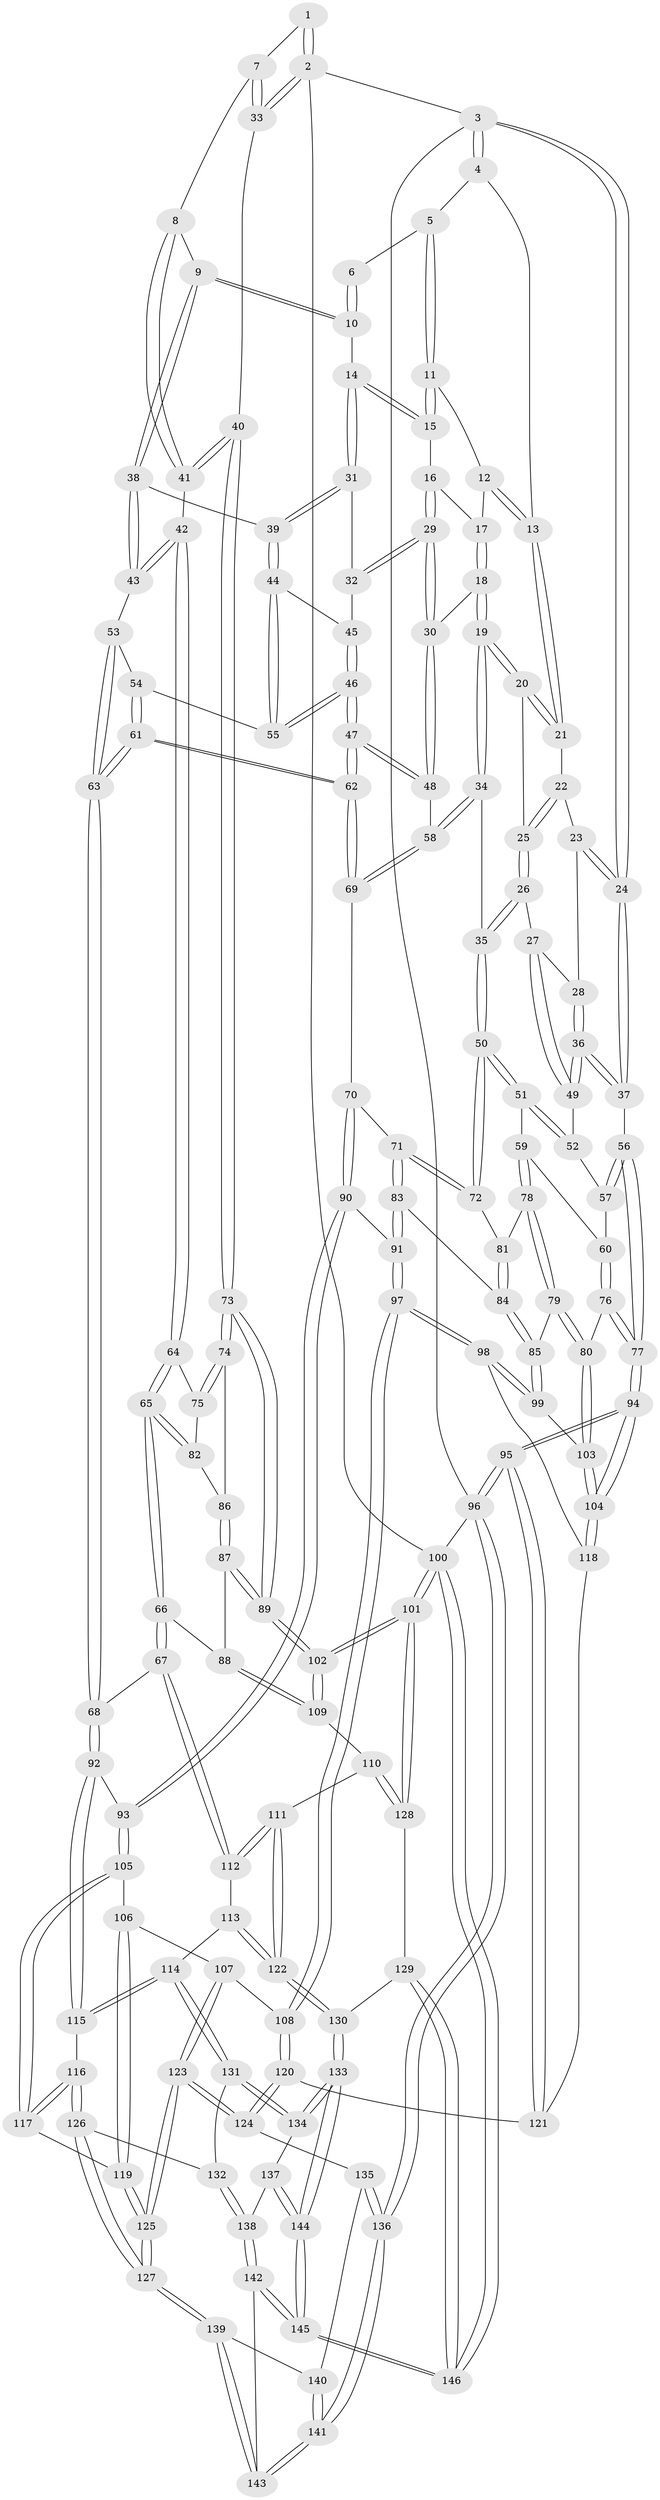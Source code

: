 // Generated by graph-tools (version 1.1) at 2025/27/03/15/25 16:27:56]
// undirected, 146 vertices, 362 edges
graph export_dot {
graph [start="1"]
  node [color=gray90,style=filled];
  1 [pos="+0.9100439727850319+0"];
  2 [pos="+1+0"];
  3 [pos="+0+0"];
  4 [pos="+0.20765928486630303+0"];
  5 [pos="+0.6371379728064+0"];
  6 [pos="+0.6538632092627991+0"];
  7 [pos="+0.8553565334726465+0.16796704791304862"];
  8 [pos="+0.8351094488275509+0.20445040824450142"];
  9 [pos="+0.7563657671299375+0.22036671398985158"];
  10 [pos="+0.7431939588481922+0.2104477539170117"];
  11 [pos="+0.5828475768941718+0"];
  12 [pos="+0.3971477086138218+0.07243304135681454"];
  13 [pos="+0.2701964792827054+0.05366621767267113"];
  14 [pos="+0.6603212439609206+0.19796167754748745"];
  15 [pos="+0.5603710908932455+0.14806950162840934"];
  16 [pos="+0.5591522804115661+0.14929018326426557"];
  17 [pos="+0.4151411681705807+0.11141786100674504"];
  18 [pos="+0.40896573184166013+0.282426192822747"];
  19 [pos="+0.37495589020553977+0.2911645165095633"];
  20 [pos="+0.26139493951911386+0.15767767469256602"];
  21 [pos="+0.2699644788066194+0.05434692705085103"];
  22 [pos="+0.04835021789396018+0.11311250166478828"];
  23 [pos="+0.04640470725686935+0.11272124780479367"];
  24 [pos="+0+0"];
  25 [pos="+0.18718661890288393+0.1954694343507143"];
  26 [pos="+0.12742044387479926+0.29659301630456036"];
  27 [pos="+0.11392851116677444+0.3017094572384083"];
  28 [pos="+0.06575095944674583+0.23901701606289857"];
  29 [pos="+0.4747091417264639+0.2755961792874021"];
  30 [pos="+0.4588596653964588+0.28238919833244097"];
  31 [pos="+0.6075892426155278+0.2922523435112424"];
  32 [pos="+0.5383693053350967+0.30002143016887933"];
  33 [pos="+1+0.1340151666423391"];
  34 [pos="+0.31747201629590044+0.3761113921250697"];
  35 [pos="+0.3151875470800699+0.377627842837106"];
  36 [pos="+0+0.23442324190813488"];
  37 [pos="+0+0.21439147574535994"];
  38 [pos="+0.7234767569524997+0.3235518546642924"];
  39 [pos="+0.6989101287764719+0.3320452718221902"];
  40 [pos="+1+0.38032865234133045"];
  41 [pos="+0.9479367289334728+0.3324636902148395"];
  42 [pos="+0.8147432511110825+0.4237104270486355"];
  43 [pos="+0.7917959292983049+0.4159878308687834"];
  44 [pos="+0.6594251754760789+0.37220270361578406"];
  45 [pos="+0.5791621862898166+0.35237854856124606"];
  46 [pos="+0.580863489485686+0.4710268483403143"];
  47 [pos="+0.5805389923149137+0.4715130872127932"];
  48 [pos="+0.4960221088556749+0.38612055374709786"];
  49 [pos="+0.10430674223395471+0.3143299889702099"];
  50 [pos="+0.2639701891572438+0.467714403333165"];
  51 [pos="+0.1735361299291037+0.4548493959984016"];
  52 [pos="+0.1007463296788054+0.32298216737214747"];
  53 [pos="+0.7761152323121051+0.42646966407836295"];
  54 [pos="+0.704336210698642+0.44946456133851537"];
  55 [pos="+0.6445503568112989+0.41786197637771205"];
  56 [pos="+0+0.39793747564431936"];
  57 [pos="+0.043699368262376366+0.3839144330190221"];
  58 [pos="+0.44469925979618186+0.4885622633790546"];
  59 [pos="+0.10472396497521227+0.4827163883560027"];
  60 [pos="+0.07418720218028182+0.4719178065740759"];
  61 [pos="+0.6355047890614869+0.6112768111404051"];
  62 [pos="+0.5715810824088217+0.5571121716126746"];
  63 [pos="+0.6566337705329788+0.6365262830168716"];
  64 [pos="+0.8343886809273076+0.4853624559695056"];
  65 [pos="+0.7993630505235013+0.5993929326433827"];
  66 [pos="+0.7490427211077834+0.6629529413277931"];
  67 [pos="+0.7211688467709771+0.6703154367733816"];
  68 [pos="+0.66513094267621+0.6500310918833787"];
  69 [pos="+0.4794784811324019+0.5572313531884557"];
  70 [pos="+0.47120444616988166+0.5629073876512143"];
  71 [pos="+0.2787609984433188+0.5271066847460303"];
  72 [pos="+0.264864234746129+0.4783093630655668"];
  73 [pos="+1+0.4744151357935855"];
  74 [pos="+1+0.5141658570105204"];
  75 [pos="+0.9630810187886847+0.5167355324491496"];
  76 [pos="+0+0.6008253334447871"];
  77 [pos="+0+0.5970188662330356"];
  78 [pos="+0.1220948620370366+0.56871069772359"];
  79 [pos="+0.03472723352079665+0.6260383175177598"];
  80 [pos="+0.00331268384022349+0.6342112164628777"];
  81 [pos="+0.12303893359966997+0.5689382071312366"];
  82 [pos="+0.8678145177642228+0.5868373283789312"];
  83 [pos="+0.27076961429029844+0.581160330988897"];
  84 [pos="+0.17167578349520143+0.60487820864901"];
  85 [pos="+0.157565107594835+0.6679384859691365"];
  86 [pos="+0.9282746525674744+0.6067241236173407"];
  87 [pos="+0.9170824574563501+0.7112180024171207"];
  88 [pos="+0.8895530699167332+0.7159616890577721"];
  89 [pos="+1+0.7436273883149457"];
  90 [pos="+0.4112410704245305+0.656504353770589"];
  91 [pos="+0.30269670665565385+0.675808490962001"];
  92 [pos="+0.5638586861207047+0.7501029149273657"];
  93 [pos="+0.48171725769557355+0.7632505520388151"];
  94 [pos="+0+1"];
  95 [pos="+0+1"];
  96 [pos="+0+1"];
  97 [pos="+0.2551071207242027+0.7698133047983239"];
  98 [pos="+0.23772610262706237+0.7693447884249162"];
  99 [pos="+0.20057503065541094+0.7579668634358059"];
  100 [pos="+1+1"];
  101 [pos="+1+0.8719152987412745"];
  102 [pos="+1+0.7757858974353635"];
  103 [pos="+0.08954216329919897+0.7738257511526706"];
  104 [pos="+0+0.9952047374950695"];
  105 [pos="+0.4728851870539741+0.7739461171362163"];
  106 [pos="+0.42318458825172556+0.8042738712242264"];
  107 [pos="+0.3311496334476477+0.8195054158097375"];
  108 [pos="+0.2676782807253084+0.7857639656645583"];
  109 [pos="+0.880752563079056+0.8347094988896925"];
  110 [pos="+0.8645100518054725+0.8688521051024485"];
  111 [pos="+0.8422504392362922+0.8694945369339053"];
  112 [pos="+0.736658020187622+0.7938244773246248"];
  113 [pos="+0.7125703347392325+0.8410363787279544"];
  114 [pos="+0.6700796634585859+0.8915085829624304"];
  115 [pos="+0.5875888947727304+0.8539010939185683"];
  116 [pos="+0.5400952378635094+0.904964646371743"];
  117 [pos="+0.49908180318005424+0.8703664125469989"];
  118 [pos="+0.1675676249066496+0.8690651911200579"];
  119 [pos="+0.4460367683991437+0.8913861801598294"];
  120 [pos="+0.24270891004952602+0.9181584392030614"];
  121 [pos="+0.18862529823367488+0.9368726979455195"];
  122 [pos="+0.7882870106535199+0.9328386488348848"];
  123 [pos="+0.3752915606534636+0.9561468021498954"];
  124 [pos="+0.2588851658339059+0.9424195576979628"];
  125 [pos="+0.41170540799105687+1"];
  126 [pos="+0.5354706822236409+0.9322846560009956"];
  127 [pos="+0.44683739699380554+1"];
  128 [pos="+0.8836743016550156+0.8891273293673566"];
  129 [pos="+0.8960772761060943+0.9675174946991806"];
  130 [pos="+0.7845516558073744+0.9422580679327088"];
  131 [pos="+0.6701896708612611+0.8928838735612783"];
  132 [pos="+0.6225895555871078+0.9442777914214763"];
  133 [pos="+0.748424025726711+0.9967693792306532"];
  134 [pos="+0.707547292865581+0.9512681366046384"];
  135 [pos="+0.25772873056458906+0.9497576279371507"];
  136 [pos="+0+1"];
  137 [pos="+0.640390254768813+0.981372039976627"];
  138 [pos="+0.6204189091165522+0.9866911400054317"];
  139 [pos="+0.44940051729545705+1"];
  140 [pos="+0.2601516548183825+0.9564266436964034"];
  141 [pos="+0.3410901399266082+1"];
  142 [pos="+0.5102747598297367+1"];
  143 [pos="+0.45763500469789675+1"];
  144 [pos="+0.7502245179944187+1"];
  145 [pos="+0.7965694048047539+1"];
  146 [pos="+1+1"];
  1 -- 2;
  1 -- 2;
  1 -- 7;
  2 -- 3;
  2 -- 33;
  2 -- 33;
  2 -- 100;
  3 -- 4;
  3 -- 4;
  3 -- 24;
  3 -- 24;
  3 -- 96;
  4 -- 5;
  4 -- 13;
  5 -- 6;
  5 -- 11;
  5 -- 11;
  6 -- 10;
  6 -- 10;
  7 -- 8;
  7 -- 33;
  7 -- 33;
  8 -- 9;
  8 -- 41;
  8 -- 41;
  9 -- 10;
  9 -- 10;
  9 -- 38;
  9 -- 38;
  10 -- 14;
  11 -- 12;
  11 -- 15;
  11 -- 15;
  12 -- 13;
  12 -- 13;
  12 -- 17;
  13 -- 21;
  13 -- 21;
  14 -- 15;
  14 -- 15;
  14 -- 31;
  14 -- 31;
  15 -- 16;
  16 -- 17;
  16 -- 29;
  16 -- 29;
  17 -- 18;
  17 -- 18;
  18 -- 19;
  18 -- 19;
  18 -- 30;
  19 -- 20;
  19 -- 20;
  19 -- 34;
  19 -- 34;
  20 -- 21;
  20 -- 21;
  20 -- 25;
  21 -- 22;
  22 -- 23;
  22 -- 25;
  22 -- 25;
  23 -- 24;
  23 -- 24;
  23 -- 28;
  24 -- 37;
  24 -- 37;
  25 -- 26;
  25 -- 26;
  26 -- 27;
  26 -- 35;
  26 -- 35;
  27 -- 28;
  27 -- 49;
  27 -- 49;
  28 -- 36;
  28 -- 36;
  29 -- 30;
  29 -- 30;
  29 -- 32;
  29 -- 32;
  30 -- 48;
  30 -- 48;
  31 -- 32;
  31 -- 39;
  31 -- 39;
  32 -- 45;
  33 -- 40;
  34 -- 35;
  34 -- 58;
  34 -- 58;
  35 -- 50;
  35 -- 50;
  36 -- 37;
  36 -- 37;
  36 -- 49;
  36 -- 49;
  37 -- 56;
  38 -- 39;
  38 -- 43;
  38 -- 43;
  39 -- 44;
  39 -- 44;
  40 -- 41;
  40 -- 41;
  40 -- 73;
  40 -- 73;
  41 -- 42;
  42 -- 43;
  42 -- 43;
  42 -- 64;
  42 -- 64;
  43 -- 53;
  44 -- 45;
  44 -- 55;
  44 -- 55;
  45 -- 46;
  45 -- 46;
  46 -- 47;
  46 -- 47;
  46 -- 55;
  46 -- 55;
  47 -- 48;
  47 -- 48;
  47 -- 62;
  47 -- 62;
  48 -- 58;
  49 -- 52;
  50 -- 51;
  50 -- 51;
  50 -- 72;
  50 -- 72;
  51 -- 52;
  51 -- 52;
  51 -- 59;
  52 -- 57;
  53 -- 54;
  53 -- 63;
  53 -- 63;
  54 -- 55;
  54 -- 61;
  54 -- 61;
  56 -- 57;
  56 -- 57;
  56 -- 77;
  56 -- 77;
  57 -- 60;
  58 -- 69;
  58 -- 69;
  59 -- 60;
  59 -- 78;
  59 -- 78;
  60 -- 76;
  60 -- 76;
  61 -- 62;
  61 -- 62;
  61 -- 63;
  61 -- 63;
  62 -- 69;
  62 -- 69;
  63 -- 68;
  63 -- 68;
  64 -- 65;
  64 -- 65;
  64 -- 75;
  65 -- 66;
  65 -- 66;
  65 -- 82;
  65 -- 82;
  66 -- 67;
  66 -- 67;
  66 -- 88;
  67 -- 68;
  67 -- 112;
  67 -- 112;
  68 -- 92;
  68 -- 92;
  69 -- 70;
  70 -- 71;
  70 -- 90;
  70 -- 90;
  71 -- 72;
  71 -- 72;
  71 -- 83;
  71 -- 83;
  72 -- 81;
  73 -- 74;
  73 -- 74;
  73 -- 89;
  73 -- 89;
  74 -- 75;
  74 -- 75;
  74 -- 86;
  75 -- 82;
  76 -- 77;
  76 -- 77;
  76 -- 80;
  77 -- 94;
  77 -- 94;
  78 -- 79;
  78 -- 79;
  78 -- 81;
  79 -- 80;
  79 -- 80;
  79 -- 85;
  80 -- 103;
  80 -- 103;
  81 -- 84;
  81 -- 84;
  82 -- 86;
  83 -- 84;
  83 -- 91;
  83 -- 91;
  84 -- 85;
  84 -- 85;
  85 -- 99;
  85 -- 99;
  86 -- 87;
  86 -- 87;
  87 -- 88;
  87 -- 89;
  87 -- 89;
  88 -- 109;
  88 -- 109;
  89 -- 102;
  89 -- 102;
  90 -- 91;
  90 -- 93;
  90 -- 93;
  91 -- 97;
  91 -- 97;
  92 -- 93;
  92 -- 115;
  92 -- 115;
  93 -- 105;
  93 -- 105;
  94 -- 95;
  94 -- 95;
  94 -- 104;
  94 -- 104;
  95 -- 96;
  95 -- 96;
  95 -- 121;
  95 -- 121;
  96 -- 136;
  96 -- 136;
  96 -- 100;
  97 -- 98;
  97 -- 98;
  97 -- 108;
  97 -- 108;
  98 -- 99;
  98 -- 99;
  98 -- 118;
  99 -- 103;
  100 -- 101;
  100 -- 101;
  100 -- 146;
  100 -- 146;
  101 -- 102;
  101 -- 102;
  101 -- 128;
  101 -- 128;
  102 -- 109;
  102 -- 109;
  103 -- 104;
  103 -- 104;
  104 -- 118;
  104 -- 118;
  105 -- 106;
  105 -- 117;
  105 -- 117;
  106 -- 107;
  106 -- 119;
  106 -- 119;
  107 -- 108;
  107 -- 123;
  107 -- 123;
  108 -- 120;
  108 -- 120;
  109 -- 110;
  110 -- 111;
  110 -- 128;
  110 -- 128;
  111 -- 112;
  111 -- 112;
  111 -- 122;
  111 -- 122;
  112 -- 113;
  113 -- 114;
  113 -- 122;
  113 -- 122;
  114 -- 115;
  114 -- 115;
  114 -- 131;
  114 -- 131;
  115 -- 116;
  116 -- 117;
  116 -- 117;
  116 -- 126;
  116 -- 126;
  117 -- 119;
  118 -- 121;
  119 -- 125;
  119 -- 125;
  120 -- 121;
  120 -- 124;
  120 -- 124;
  122 -- 130;
  122 -- 130;
  123 -- 124;
  123 -- 124;
  123 -- 125;
  123 -- 125;
  124 -- 135;
  125 -- 127;
  125 -- 127;
  126 -- 127;
  126 -- 127;
  126 -- 132;
  127 -- 139;
  127 -- 139;
  128 -- 129;
  129 -- 130;
  129 -- 146;
  129 -- 146;
  130 -- 133;
  130 -- 133;
  131 -- 132;
  131 -- 134;
  131 -- 134;
  132 -- 138;
  132 -- 138;
  133 -- 134;
  133 -- 134;
  133 -- 144;
  133 -- 144;
  134 -- 137;
  135 -- 136;
  135 -- 136;
  135 -- 140;
  136 -- 141;
  136 -- 141;
  137 -- 138;
  137 -- 144;
  137 -- 144;
  138 -- 142;
  138 -- 142;
  139 -- 140;
  139 -- 143;
  139 -- 143;
  140 -- 141;
  140 -- 141;
  141 -- 143;
  141 -- 143;
  142 -- 143;
  142 -- 145;
  142 -- 145;
  144 -- 145;
  144 -- 145;
  145 -- 146;
  145 -- 146;
}
